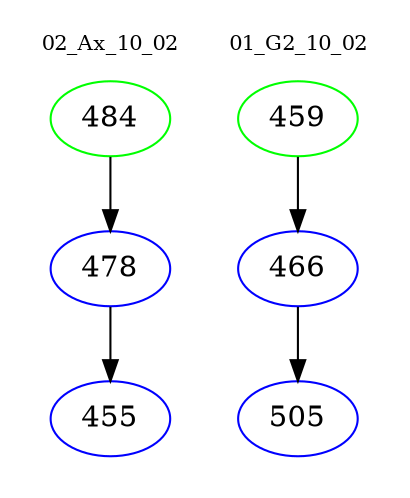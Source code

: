 digraph{
subgraph cluster_0 {
color = white
label = "02_Ax_10_02";
fontsize=10;
T0_484 [label="484", color="green"]
T0_484 -> T0_478 [color="black"]
T0_478 [label="478", color="blue"]
T0_478 -> T0_455 [color="black"]
T0_455 [label="455", color="blue"]
}
subgraph cluster_1 {
color = white
label = "01_G2_10_02";
fontsize=10;
T1_459 [label="459", color="green"]
T1_459 -> T1_466 [color="black"]
T1_466 [label="466", color="blue"]
T1_466 -> T1_505 [color="black"]
T1_505 [label="505", color="blue"]
}
}
